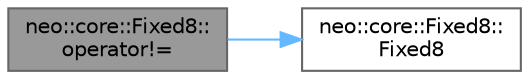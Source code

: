 digraph "neo::core::Fixed8::operator!="
{
 // LATEX_PDF_SIZE
  bgcolor="transparent";
  edge [fontname=Helvetica,fontsize=10,labelfontname=Helvetica,labelfontsize=10];
  node [fontname=Helvetica,fontsize=10,shape=box,height=0.2,width=0.4];
  rankdir="LR";
  Node1 [id="Node000001",label="neo::core::Fixed8::\loperator!=",height=0.2,width=0.4,color="gray40", fillcolor="grey60", style="filled", fontcolor="black",tooltip="Inequality operator."];
  Node1 -> Node2 [id="edge1_Node000001_Node000002",color="steelblue1",style="solid",tooltip=" "];
  Node2 [id="Node000002",label="neo::core::Fixed8::\lFixed8",height=0.2,width=0.4,color="grey40", fillcolor="white", style="filled",URL="$classneo_1_1core_1_1_fixed8.html#af968bbed0349ceca499a71fcf49464fc",tooltip="Constructs a Fixed8 with value 0."];
}
